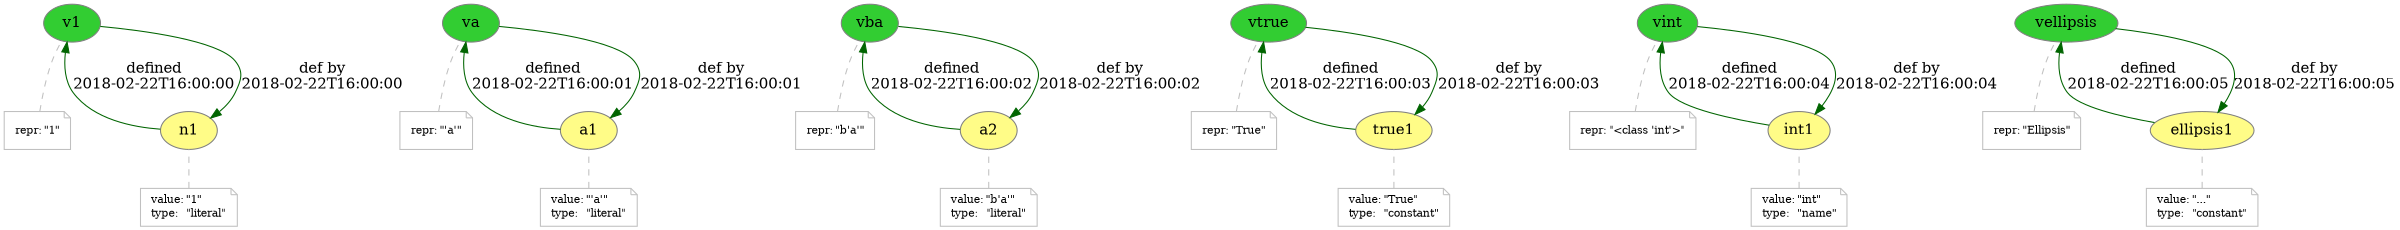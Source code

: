 digraph "PROV" { size="16,12"; rankdir="BT";
"http://example.org/n1" [fillcolor="#FFFC87",color="#808080",style="filled",label="n1",URL="http://example.org/n1"]
"-attrs0" [color="gray",shape="note",fontsize="10",fontcolor="black",label=<<TABLE cellpadding="0" border="0">
	<TR>
	    <TD align="left">value:</TD>
	    <TD align="left">&quot;1&quot;</TD>
	</TR>
	<TR>
	    <TD align="left">type:</TD>
	    <TD align="left">&quot;literal&quot;</TD>
	</TR>
</TABLE>>]
"-attrs0" -> "http://example.org/n1" [color="gray",style="dashed",arrowhead="none"]
"http://example.org/v1" [fillcolor="#32CD32",color="#808080",style="filled",label="v1",URL="http://example.org/v1"]
"-attrs1" [color="gray",shape="note",fontsize="10",fontcolor="black",label=<<TABLE cellpadding="0" border="0">
	<TR>
	    <TD align="left">repr:</TD>
	    <TD align="left">&quot;1&quot;</TD>
	</TR>
</TABLE>>]
"-attrs1" -> "http://example.org/v1" [color="gray",style="dashed",arrowhead="none"]
"http://example.org/n1" -> "http://example.org/v1" [labelfontsize="8",labeldistance="1.5",color="darkgreen",labelangle="60.0",rotation="20",label="defined
2018-02-22T16:00:00"]
"http://example.org/v1" -> "http://example.org/n1" [labelfontsize="8",labeldistance="1.5",color="darkgreen",labelangle="60.0",rotation="20",label="def by
2018-02-22T16:00:00"]
"http://example.org/a1" [fillcolor="#FFFC87",color="#808080",style="filled",label="a1",URL="http://example.org/a1"]
"-attrs2" [color="gray",shape="note",fontsize="10",fontcolor="black",label=<<TABLE cellpadding="0" border="0">
	<TR>
	    <TD align="left">value:</TD>
	    <TD align="left">&quot;&#x27;a&#x27;&quot;</TD>
	</TR>
	<TR>
	    <TD align="left">type:</TD>
	    <TD align="left">&quot;literal&quot;</TD>
	</TR>
</TABLE>>]
"-attrs2" -> "http://example.org/a1" [color="gray",style="dashed",arrowhead="none"]
"http://example.org/va" [fillcolor="#32CD32",color="#808080",style="filled",label="va",URL="http://example.org/va"]
"-attrs3" [color="gray",shape="note",fontsize="10",fontcolor="black",label=<<TABLE cellpadding="0" border="0">
	<TR>
	    <TD align="left">repr:</TD>
	    <TD align="left">&quot;&#x27;a&#x27;&quot;</TD>
	</TR>
</TABLE>>]
"-attrs3" -> "http://example.org/va" [color="gray",style="dashed",arrowhead="none"]
"http://example.org/a1" -> "http://example.org/va" [labelfontsize="8",labeldistance="1.5",color="darkgreen",labelangle="60.0",rotation="20",label="defined
2018-02-22T16:00:01"]
"http://example.org/va" -> "http://example.org/a1" [labelfontsize="8",labeldistance="1.5",color="darkgreen",labelangle="60.0",rotation="20",label="def by
2018-02-22T16:00:01"]
"http://example.org/a2" [fillcolor="#FFFC87",color="#808080",style="filled",label="a2",URL="http://example.org/a2"]
"-attrs4" [color="gray",shape="note",fontsize="10",fontcolor="black",label=<<TABLE cellpadding="0" border="0">
	<TR>
	    <TD align="left">value:</TD>
	    <TD align="left">&quot;b&#x27;a&#x27;&quot;</TD>
	</TR>
	<TR>
	    <TD align="left">type:</TD>
	    <TD align="left">&quot;literal&quot;</TD>
	</TR>
</TABLE>>]
"-attrs4" -> "http://example.org/a2" [color="gray",style="dashed",arrowhead="none"]
"http://example.org/vba" [fillcolor="#32CD32",color="#808080",style="filled",label="vba",URL="http://example.org/vba"]
"-attrs5" [color="gray",shape="note",fontsize="10",fontcolor="black",label=<<TABLE cellpadding="0" border="0">
	<TR>
	    <TD align="left">repr:</TD>
	    <TD align="left">&quot;b&#x27;a&#x27;&quot;</TD>
	</TR>
</TABLE>>]
"-attrs5" -> "http://example.org/vba" [color="gray",style="dashed",arrowhead="none"]
"http://example.org/a2" -> "http://example.org/vba" [labelfontsize="8",labeldistance="1.5",color="darkgreen",labelangle="60.0",rotation="20",label="defined
2018-02-22T16:00:02"]
"http://example.org/vba" -> "http://example.org/a2" [labelfontsize="8",labeldistance="1.5",color="darkgreen",labelangle="60.0",rotation="20",label="def by
2018-02-22T16:00:02"]
"http://example.org/true1" [fillcolor="#FFFC87",color="#808080",style="filled",label="true1",URL="http://example.org/true1"]
"-attrs6" [color="gray",shape="note",fontsize="10",fontcolor="black",label=<<TABLE cellpadding="0" border="0">
	<TR>
	    <TD align="left">value:</TD>
	    <TD align="left">&quot;True&quot;</TD>
	</TR>
	<TR>
	    <TD align="left">type:</TD>
	    <TD align="left">&quot;constant&quot;</TD>
	</TR>
</TABLE>>]
"-attrs6" -> "http://example.org/true1" [color="gray",style="dashed",arrowhead="none"]
"http://example.org/vtrue" [fillcolor="#32CD32",color="#808080",style="filled",label="vtrue",URL="http://example.org/vtrue"]
"-attrs7" [color="gray",shape="note",fontsize="10",fontcolor="black",label=<<TABLE cellpadding="0" border="0">
	<TR>
	    <TD align="left">repr:</TD>
	    <TD align="left">&quot;True&quot;</TD>
	</TR>
</TABLE>>]
"-attrs7" -> "http://example.org/vtrue" [color="gray",style="dashed",arrowhead="none"]
"http://example.org/true1" -> "http://example.org/vtrue" [labelfontsize="8",labeldistance="1.5",color="darkgreen",labelangle="60.0",rotation="20",label="defined
2018-02-22T16:00:03"]
"http://example.org/vtrue" -> "http://example.org/true1" [labelfontsize="8",labeldistance="1.5",color="darkgreen",labelangle="60.0",rotation="20",label="def by
2018-02-22T16:00:03"]
"http://example.org/int1" [fillcolor="#FFFC87",color="#808080",style="filled",label="int1",URL="http://example.org/int1"]
"-attrs8" [color="gray",shape="note",fontsize="10",fontcolor="black",label=<<TABLE cellpadding="0" border="0">
	<TR>
	    <TD align="left">value:</TD>
	    <TD align="left">&quot;int&quot;</TD>
	</TR>
	<TR>
	    <TD align="left">type:</TD>
	    <TD align="left">&quot;name&quot;</TD>
	</TR>
</TABLE>>]
"-attrs8" -> "http://example.org/int1" [color="gray",style="dashed",arrowhead="none"]
"http://example.org/vint" [fillcolor="#32CD32",color="#808080",style="filled",label="vint",URL="http://example.org/vint"]
"-attrs9" [color="gray",shape="note",fontsize="10",fontcolor="black",label=<<TABLE cellpadding="0" border="0">
	<TR>
	    <TD align="left">repr:</TD>
	    <TD align="left">&quot;&lt;class &#x27;int&#x27;&gt;&quot;</TD>
	</TR>
</TABLE>>]
"-attrs9" -> "http://example.org/vint" [color="gray",style="dashed",arrowhead="none"]
"http://example.org/int1" -> "http://example.org/vint" [labelfontsize="8",labeldistance="1.5",color="darkgreen",labelangle="60.0",rotation="20",label="defined
2018-02-22T16:00:04"]
"http://example.org/vint" -> "http://example.org/int1" [labelfontsize="8",labeldistance="1.5",color="darkgreen",labelangle="60.0",rotation="20",label="def by
2018-02-22T16:00:04"]
"http://example.org/ellipsis1" [fillcolor="#FFFC87",color="#808080",style="filled",label="ellipsis1",URL="http://example.org/ellipsis1"]
"-attrs10" [color="gray",shape="note",fontsize="10",fontcolor="black",label=<<TABLE cellpadding="0" border="0">
	<TR>
	    <TD align="left">value:</TD>
	    <TD align="left">&quot;...&quot;</TD>
	</TR>
	<TR>
	    <TD align="left">type:</TD>
	    <TD align="left">&quot;constant&quot;</TD>
	</TR>
</TABLE>>]
"-attrs10" -> "http://example.org/ellipsis1" [color="gray",style="dashed",arrowhead="none"]
"http://example.org/vellipsis" [fillcolor="#32CD32",color="#808080",style="filled",label="vellipsis",URL="http://example.org/vellipsis"]
"-attrs11" [color="gray",shape="note",fontsize="10",fontcolor="black",label=<<TABLE cellpadding="0" border="0">
	<TR>
	    <TD align="left">repr:</TD>
	    <TD align="left">&quot;Ellipsis&quot;</TD>
	</TR>
</TABLE>>]
"-attrs11" -> "http://example.org/vellipsis" [color="gray",style="dashed",arrowhead="none"]
"http://example.org/ellipsis1" -> "http://example.org/vellipsis" [labelfontsize="8",labeldistance="1.5",color="darkgreen",labelangle="60.0",rotation="20",label="defined
2018-02-22T16:00:05"]
"http://example.org/vellipsis" -> "http://example.org/ellipsis1" [labelfontsize="8",labeldistance="1.5",color="darkgreen",labelangle="60.0",rotation="20",label="def by
2018-02-22T16:00:05"]
}